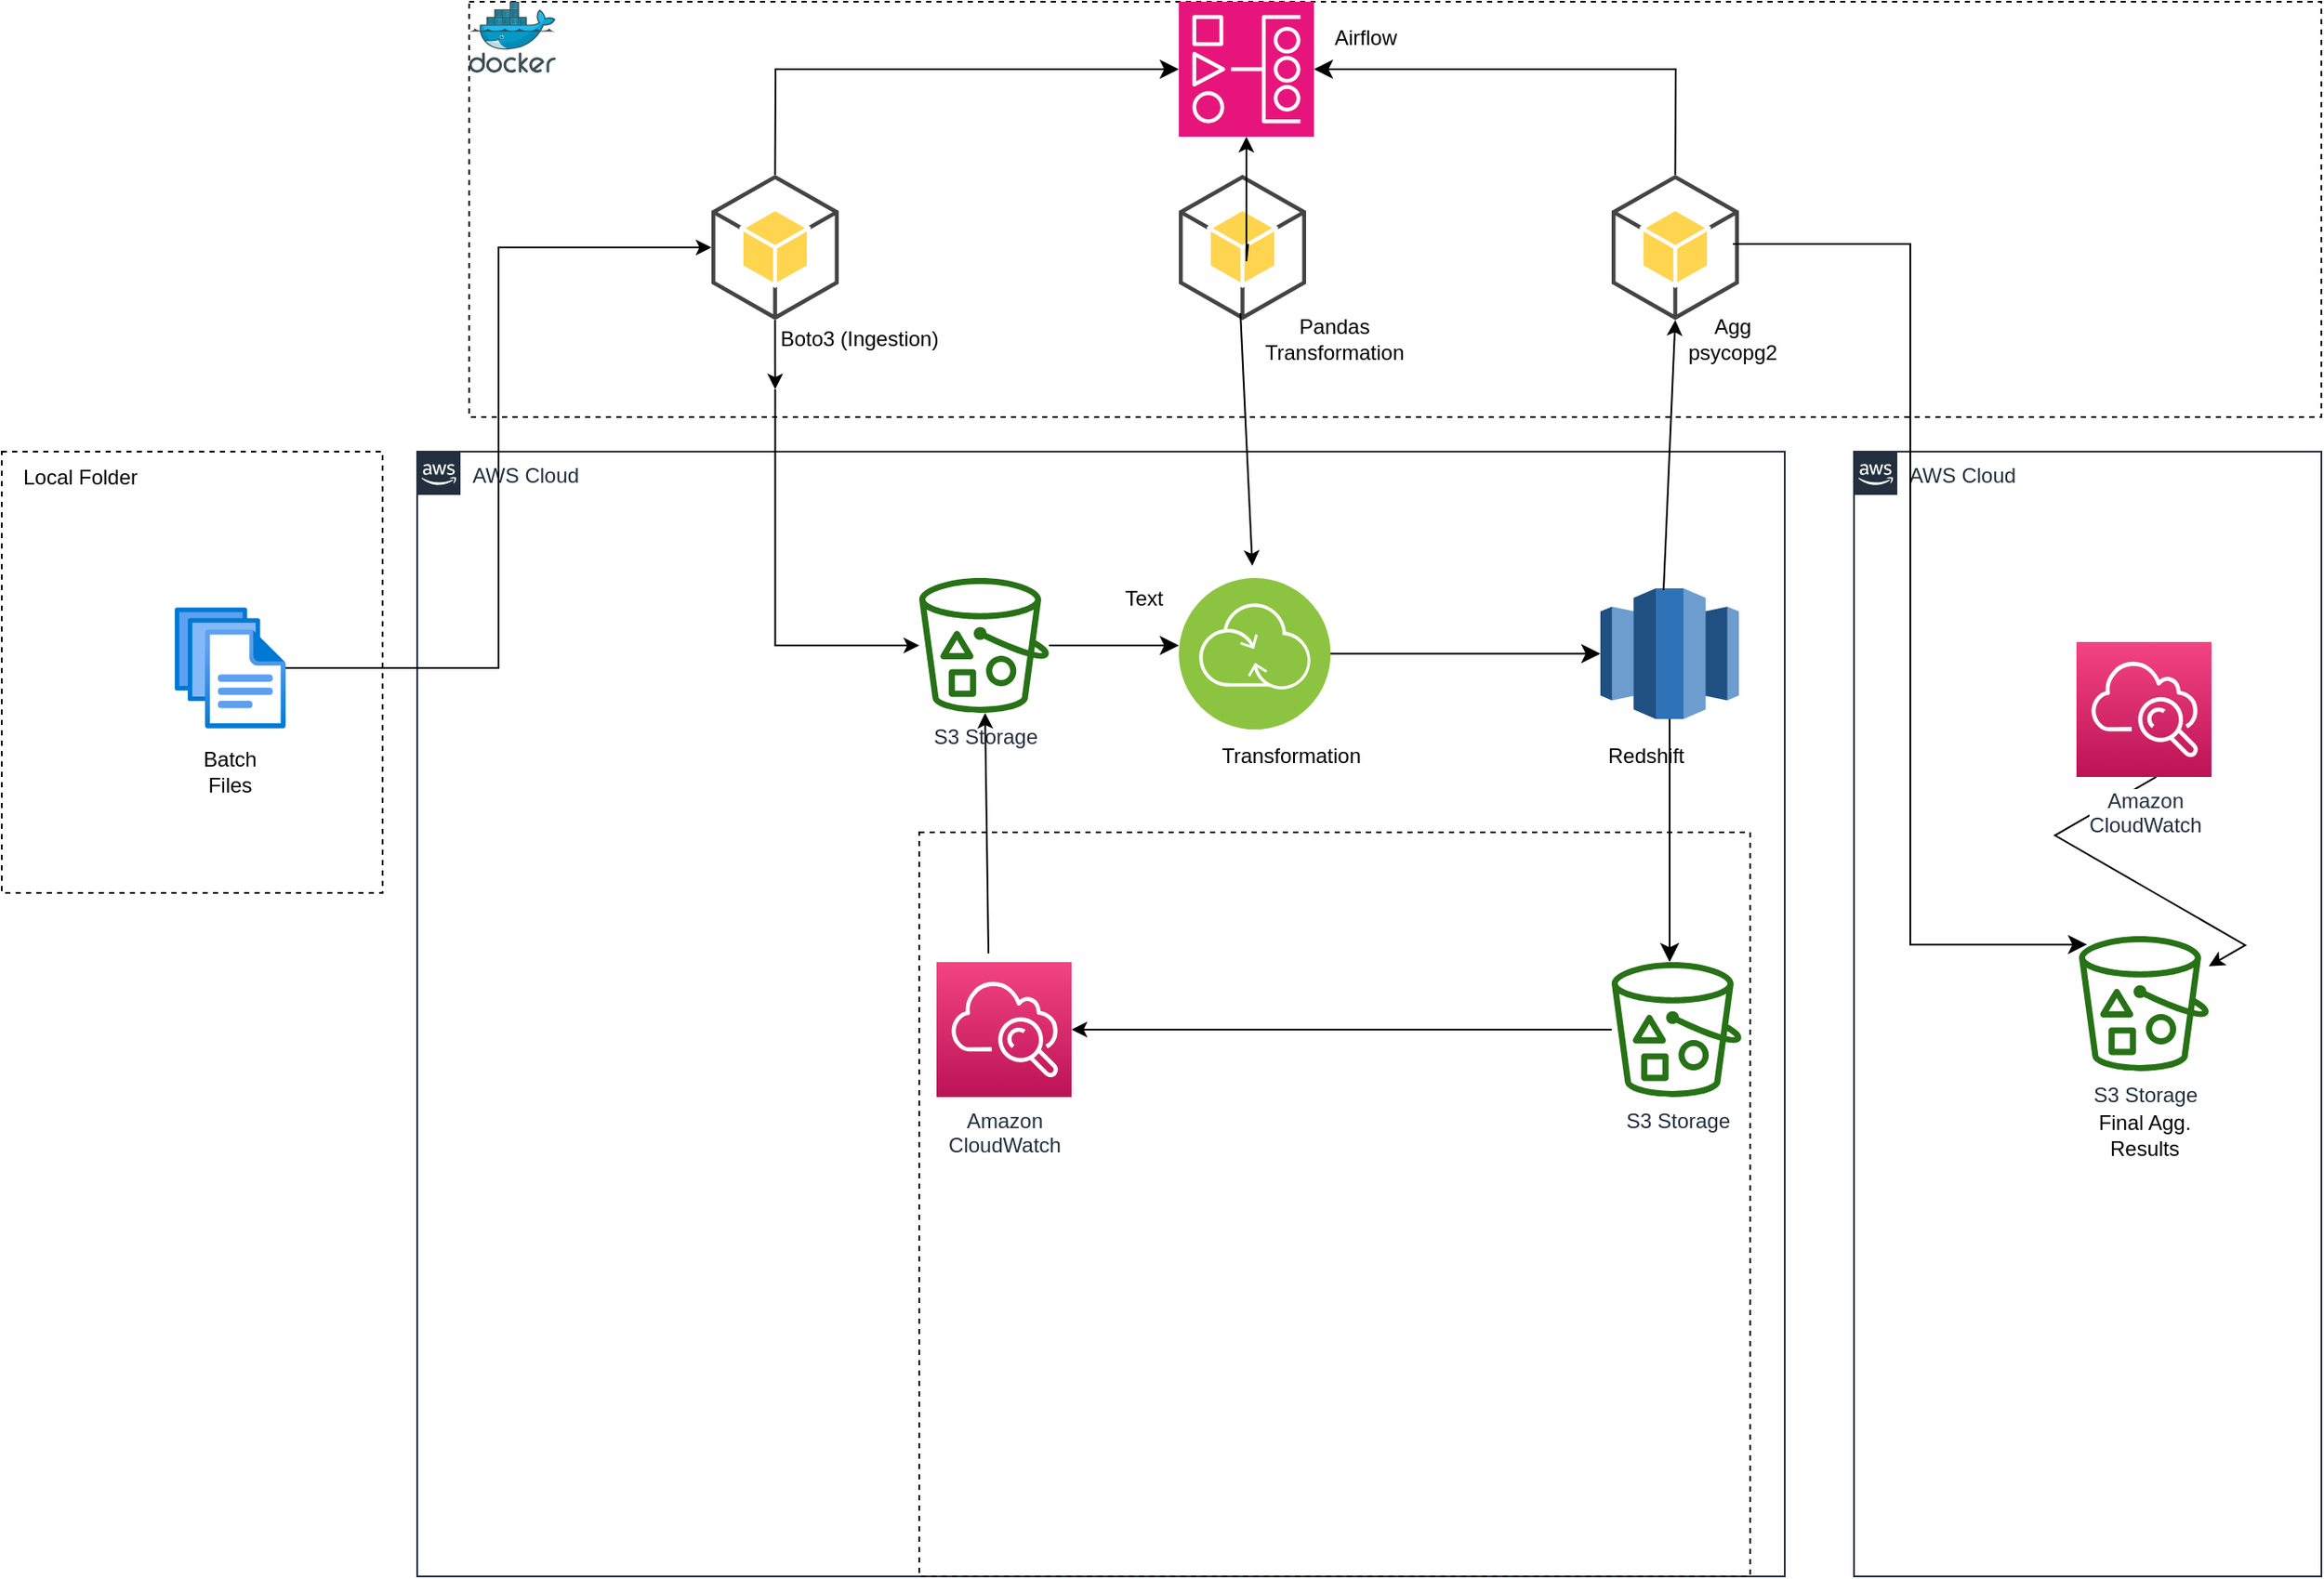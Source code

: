 <mxfile version="26.0.16">
  <diagram id="Ht1M8jgEwFfnCIfOTk4-" name="Page-1">
    <mxGraphModel dx="3297" dy="1956" grid="1" gridSize="10" guides="1" tooltips="1" connect="1" arrows="1" fold="1" page="1" pageScale="1" pageWidth="1169" pageHeight="827" math="0" shadow="0">
      <root>
        <mxCell id="0" />
        <mxCell id="1" parent="0" />
        <mxCell id="UEzPUAAOIrF-is8g5C7q-74" value="AWS Cloud" style="points=[[0,0],[0.25,0],[0.5,0],[0.75,0],[1,0],[1,0.25],[1,0.5],[1,0.75],[1,1],[0.75,1],[0.5,1],[0.25,1],[0,1],[0,0.75],[0,0.5],[0,0.25]];outlineConnect=0;gradientColor=none;html=1;whiteSpace=wrap;fontSize=12;fontStyle=0;shape=mxgraph.aws4.group;grIcon=mxgraph.aws4.group_aws_cloud_alt;strokeColor=#232F3E;fillColor=none;verticalAlign=top;align=left;spacingLeft=30;fontColor=#232F3E;dashed=0;labelBackgroundColor=#ffffff;container=1;pointerEvents=0;collapsible=0;recursiveResize=0;" parent="1" vertex="1">
          <mxGeometry x="20" y="80" width="790" height="650" as="geometry" />
        </mxCell>
        <mxCell id="UEzPUAAOIrF-is8g5C7q-77" value="S3 Storage" style="outlineConnect=0;fontColor=#232F3E;gradientColor=none;fillColor=#277116;strokeColor=none;dashed=0;verticalLabelPosition=bottom;verticalAlign=top;align=center;html=1;fontSize=12;fontStyle=0;aspect=fixed;pointerEvents=1;shape=mxgraph.aws4.bucket_with_objects;labelBackgroundColor=#ffffff;" parent="UEzPUAAOIrF-is8g5C7q-74" vertex="1">
          <mxGeometry x="290" y="73" width="75" height="78" as="geometry" />
        </mxCell>
        <mxCell id="YL5_77WFKHzcmVkcDnMJ-29" value="Redshift" style="text;html=1;align=center;verticalAlign=middle;whiteSpace=wrap;rounded=0;" vertex="1" parent="UEzPUAAOIrF-is8g5C7q-74">
          <mxGeometry x="680" y="160.5" width="60" height="30" as="geometry" />
        </mxCell>
        <mxCell id="YL5_77WFKHzcmVkcDnMJ-30" value="Transformation" style="text;html=1;align=center;verticalAlign=middle;whiteSpace=wrap;rounded=0;" vertex="1" parent="UEzPUAAOIrF-is8g5C7q-74">
          <mxGeometry x="475" y="160.5" width="60" height="30" as="geometry" />
        </mxCell>
        <mxCell id="UEzPUAAOIrF-is8g5C7q-107" value="" style="rounded=0;whiteSpace=wrap;html=1;labelBackgroundColor=none;fillColor=none;dashed=1;container=1;pointerEvents=0;collapsible=0;recursiveResize=0;" parent="UEzPUAAOIrF-is8g5C7q-74" vertex="1">
          <mxGeometry x="290" y="220" width="480" height="430" as="geometry" />
        </mxCell>
        <mxCell id="YL5_77WFKHzcmVkcDnMJ-81" value="S3 Storage" style="outlineConnect=0;fontColor=#232F3E;gradientColor=none;fillColor=#277116;strokeColor=none;dashed=0;verticalLabelPosition=bottom;verticalAlign=top;align=center;html=1;fontSize=12;fontStyle=0;aspect=fixed;pointerEvents=1;shape=mxgraph.aws4.bucket_with_objects;labelBackgroundColor=#ffffff;" vertex="1" parent="UEzPUAAOIrF-is8g5C7q-107">
          <mxGeometry x="400" y="75" width="75" height="78" as="geometry" />
        </mxCell>
        <mxCell id="YL5_77WFKHzcmVkcDnMJ-88" value="Amazon&lt;br&gt;CloudWatch&lt;br&gt;" style="outlineConnect=0;fontColor=#232F3E;gradientColor=#F34482;gradientDirection=north;fillColor=#BC1356;strokeColor=#ffffff;dashed=0;verticalLabelPosition=bottom;verticalAlign=top;align=center;html=1;fontSize=12;fontStyle=0;aspect=fixed;shape=mxgraph.aws4.resourceIcon;resIcon=mxgraph.aws4.cloudwatch;labelBackgroundColor=#ffffff;" vertex="1" parent="UEzPUAAOIrF-is8g5C7q-107">
          <mxGeometry x="10" y="75" width="78" height="78" as="geometry" />
        </mxCell>
        <mxCell id="YL5_77WFKHzcmVkcDnMJ-89" value="" style="endArrow=classic;html=1;rounded=0;" edge="1" parent="UEzPUAAOIrF-is8g5C7q-107" source="YL5_77WFKHzcmVkcDnMJ-81" target="YL5_77WFKHzcmVkcDnMJ-88">
          <mxGeometry width="50" height="50" relative="1" as="geometry">
            <mxPoint x="280" y="120" as="sourcePoint" />
            <mxPoint x="330" y="70" as="targetPoint" />
          </mxGeometry>
        </mxCell>
        <mxCell id="YL5_77WFKHzcmVkcDnMJ-92" value="" style="endArrow=classic;html=1;rounded=0;" edge="1" parent="UEzPUAAOIrF-is8g5C7q-107" target="UEzPUAAOIrF-is8g5C7q-77">
          <mxGeometry width="50" height="50" relative="1" as="geometry">
            <mxPoint x="40" y="70" as="sourcePoint" />
            <mxPoint x="90" y="20" as="targetPoint" />
          </mxGeometry>
        </mxCell>
        <mxCell id="YL5_77WFKHzcmVkcDnMJ-70" value="" style="image;aspect=fixed;perimeter=ellipsePerimeter;html=1;align=center;shadow=0;dashed=0;fontColor=#4277BB;labelBackgroundColor=default;fontSize=12;spacingTop=3;image=img/lib/ibm/infrastructure/transformation_connectivity.svg;" vertex="1" parent="UEzPUAAOIrF-is8g5C7q-74">
          <mxGeometry x="440" y="73" width="87.5" height="87.5" as="geometry" />
        </mxCell>
        <mxCell id="YL5_77WFKHzcmVkcDnMJ-27" value="" style="outlineConnect=0;dashed=0;verticalLabelPosition=bottom;verticalAlign=top;align=center;html=1;shape=mxgraph.aws3.redshift;fillColor=#2E73B8;gradientColor=none;" vertex="1" parent="UEzPUAAOIrF-is8g5C7q-74">
          <mxGeometry x="683.5" y="79" width="80" height="75.5" as="geometry" />
        </mxCell>
        <mxCell id="YL5_77WFKHzcmVkcDnMJ-80" value="" style="edgeStyle=elbowEdgeStyle;elbow=horizontal;endArrow=classic;html=1;curved=0;rounded=0;endSize=8;startSize=8;exitX=1;exitY=0.5;exitDx=0;exitDy=0;entryX=0;entryY=0.5;entryDx=0;entryDy=0;entryPerimeter=0;" edge="1" parent="UEzPUAAOIrF-is8g5C7q-74" source="YL5_77WFKHzcmVkcDnMJ-70" target="YL5_77WFKHzcmVkcDnMJ-27">
          <mxGeometry width="50" height="50" relative="1" as="geometry">
            <mxPoint x="370" y="160" as="sourcePoint" />
            <mxPoint x="420" y="110" as="targetPoint" />
            <Array as="points">
              <mxPoint x="560" y="117" />
            </Array>
          </mxGeometry>
        </mxCell>
        <mxCell id="YL5_77WFKHzcmVkcDnMJ-82" value="" style="edgeStyle=elbowEdgeStyle;elbow=horizontal;endArrow=classic;html=1;curved=0;rounded=0;endSize=8;startSize=8;exitX=0.5;exitY=1;exitDx=0;exitDy=0;exitPerimeter=0;" edge="1" parent="UEzPUAAOIrF-is8g5C7q-74" source="YL5_77WFKHzcmVkcDnMJ-27" target="YL5_77WFKHzcmVkcDnMJ-81">
          <mxGeometry width="50" height="50" relative="1" as="geometry">
            <mxPoint x="745.01" y="155" as="sourcePoint" />
            <mxPoint x="700.002" y="334" as="targetPoint" />
          </mxGeometry>
        </mxCell>
        <mxCell id="YL5_77WFKHzcmVkcDnMJ-97" value="" style="endArrow=classic;html=1;rounded=0;entryX=0.5;entryY=1;entryDx=0;entryDy=0;entryPerimeter=0;" edge="1" parent="UEzPUAAOIrF-is8g5C7q-74" target="YL5_77WFKHzcmVkcDnMJ-64">
          <mxGeometry width="50" height="50" relative="1" as="geometry">
            <mxPoint x="720" y="80" as="sourcePoint" />
            <mxPoint x="770" y="30" as="targetPoint" />
          </mxGeometry>
        </mxCell>
        <mxCell id="UEzPUAAOIrF-is8g5C7q-75" value="AWS Cloud" style="points=[[0,0],[0.25,0],[0.5,0],[0.75,0],[1,0],[1,0.25],[1,0.5],[1,0.75],[1,1],[0.75,1],[0.5,1],[0.25,1],[0,1],[0,0.75],[0,0.5],[0,0.25]];outlineConnect=0;gradientColor=none;html=1;whiteSpace=wrap;fontSize=12;fontStyle=0;shape=mxgraph.aws4.group;grIcon=mxgraph.aws4.group_aws_cloud_alt;strokeColor=#232F3E;fillColor=none;verticalAlign=top;align=left;spacingLeft=30;fontColor=#232F3E;dashed=0;labelBackgroundColor=#ffffff;container=1;pointerEvents=0;collapsible=0;recursiveResize=0;" parent="1" vertex="1">
          <mxGeometry x="850" y="80" width="270" height="650" as="geometry" />
        </mxCell>
        <mxCell id="YL5_77WFKHzcmVkcDnMJ-96" value="S3 Storage" style="outlineConnect=0;fontColor=#232F3E;gradientColor=none;fillColor=#277116;strokeColor=none;dashed=0;verticalLabelPosition=bottom;verticalAlign=top;align=center;html=1;fontSize=12;fontStyle=0;aspect=fixed;pointerEvents=1;shape=mxgraph.aws4.bucket_with_objects;labelBackgroundColor=#ffffff;" vertex="1" parent="UEzPUAAOIrF-is8g5C7q-75">
          <mxGeometry x="130" y="280" width="75" height="78" as="geometry" />
        </mxCell>
        <mxCell id="YL5_77WFKHzcmVkcDnMJ-119" value="Final Agg. Results" style="text;html=1;align=center;verticalAlign=middle;whiteSpace=wrap;rounded=0;" vertex="1" parent="UEzPUAAOIrF-is8g5C7q-75">
          <mxGeometry x="137.5" y="380" width="60" height="30" as="geometry" />
        </mxCell>
        <mxCell id="YL5_77WFKHzcmVkcDnMJ-122" value="" style="edgeStyle=isometricEdgeStyle;rounded=0;orthogonalLoop=1;jettySize=auto;html=1;" edge="1" parent="UEzPUAAOIrF-is8g5C7q-75" target="YL5_77WFKHzcmVkcDnMJ-96">
          <mxGeometry relative="1" as="geometry">
            <mxPoint x="174.61" y="187.997" as="sourcePoint" />
            <mxPoint x="251.102" y="313.834" as="targetPoint" />
          </mxGeometry>
        </mxCell>
        <mxCell id="YL5_77WFKHzcmVkcDnMJ-120" value="Amazon&lt;br&gt;CloudWatch&lt;br&gt;" style="outlineConnect=0;fontColor=#232F3E;gradientColor=#F34482;gradientDirection=north;fillColor=#BC1356;strokeColor=#ffffff;dashed=0;verticalLabelPosition=bottom;verticalAlign=top;align=center;html=1;fontSize=12;fontStyle=0;aspect=fixed;shape=mxgraph.aws4.resourceIcon;resIcon=mxgraph.aws4.cloudwatch;labelBackgroundColor=#ffffff;" vertex="1" parent="UEzPUAAOIrF-is8g5C7q-75">
          <mxGeometry x="128.5" y="110" width="78" height="78" as="geometry" />
        </mxCell>
        <mxCell id="YL5_77WFKHzcmVkcDnMJ-13" value="" style="edgeStyle=orthogonalEdgeStyle;rounded=0;orthogonalLoop=1;jettySize=auto;html=1;" edge="1" parent="1" target="UEzPUAAOIrF-is8g5C7q-77">
          <mxGeometry relative="1" as="geometry">
            <mxPoint x="226.8" y="44" as="sourcePoint" />
            <Array as="points">
              <mxPoint x="360" y="192" />
              <mxPoint x="360" y="192" />
            </Array>
          </mxGeometry>
        </mxCell>
        <mxCell id="YL5_77WFKHzcmVkcDnMJ-12" value="" style="edgeStyle=orthogonalEdgeStyle;rounded=0;orthogonalLoop=1;jettySize=auto;html=1;entryX=0;entryY=0.5;entryDx=0;entryDy=0;entryPerimeter=0;" edge="1" parent="1" source="YL5_77WFKHzcmVkcDnMJ-1" target="YL5_77WFKHzcmVkcDnMJ-10">
          <mxGeometry relative="1" as="geometry" />
        </mxCell>
        <mxCell id="YL5_77WFKHzcmVkcDnMJ-1" value="" style="image;aspect=fixed;html=1;points=[];align=center;fontSize=12;image=img/lib/azure2/general/Files.svg;" vertex="1" parent="1">
          <mxGeometry x="-120" y="170" width="64" height="70" as="geometry" />
        </mxCell>
        <mxCell id="YL5_77WFKHzcmVkcDnMJ-25" value="Batch Files" style="text;html=1;align=center;verticalAlign=middle;whiteSpace=wrap;rounded=0;" vertex="1" parent="1">
          <mxGeometry x="-118" y="250" width="60" height="30" as="geometry" />
        </mxCell>
        <mxCell id="YL5_77WFKHzcmVkcDnMJ-47" value="" style="rounded=0;whiteSpace=wrap;html=1;labelBackgroundColor=none;fillColor=none;dashed=1;container=1;pointerEvents=0;collapsible=0;recursiveResize=0;" vertex="1" parent="1">
          <mxGeometry x="50" y="-180" width="1070" height="240" as="geometry" />
        </mxCell>
        <mxCell id="YL5_77WFKHzcmVkcDnMJ-37" value="" style="image;sketch=0;aspect=fixed;html=1;points=[];align=center;fontSize=12;image=img/lib/mscae/Docker.svg;" vertex="1" parent="YL5_77WFKHzcmVkcDnMJ-47">
          <mxGeometry width="50" height="41" as="geometry" />
        </mxCell>
        <mxCell id="YL5_77WFKHzcmVkcDnMJ-33" value="" style="sketch=0;points=[[0,0,0],[0.25,0,0],[0.5,0,0],[0.75,0,0],[1,0,0],[0,1,0],[0.25,1,0],[0.5,1,0],[0.75,1,0],[1,1,0],[0,0.25,0],[0,0.5,0],[0,0.75,0],[1,0.25,0],[1,0.5,0],[1,0.75,0]];outlineConnect=0;fontColor=#232F3E;fillColor=#E7157B;strokeColor=#ffffff;dashed=0;verticalLabelPosition=bottom;verticalAlign=top;align=center;html=1;fontSize=12;fontStyle=0;aspect=fixed;shape=mxgraph.aws4.resourceIcon;resIcon=mxgraph.aws4.managed_workflows_for_apache_airflow;" vertex="1" parent="YL5_77WFKHzcmVkcDnMJ-47">
          <mxGeometry x="410" width="78" height="78" as="geometry" />
        </mxCell>
        <mxCell id="YL5_77WFKHzcmVkcDnMJ-10" value="" style="outlineConnect=0;dashed=0;verticalLabelPosition=bottom;verticalAlign=top;align=center;html=1;shape=mxgraph.aws3.android;fillColor=#FFD44F;gradientColor=none;" vertex="1" parent="YL5_77WFKHzcmVkcDnMJ-47">
          <mxGeometry x="140" y="100" width="73.5" height="84" as="geometry" />
        </mxCell>
        <mxCell id="YL5_77WFKHzcmVkcDnMJ-63" value="" style="outlineConnect=0;dashed=0;verticalLabelPosition=bottom;verticalAlign=top;align=center;html=1;shape=mxgraph.aws3.android;fillColor=#FFD44F;gradientColor=none;" vertex="1" parent="YL5_77WFKHzcmVkcDnMJ-47">
          <mxGeometry x="410" y="100" width="73.5" height="84" as="geometry" />
        </mxCell>
        <mxCell id="YL5_77WFKHzcmVkcDnMJ-64" value="" style="outlineConnect=0;dashed=0;verticalLabelPosition=bottom;verticalAlign=top;align=center;html=1;shape=mxgraph.aws3.android;fillColor=#FFD44F;gradientColor=none;" vertex="1" parent="YL5_77WFKHzcmVkcDnMJ-47">
          <mxGeometry x="660" y="100" width="73.5" height="84" as="geometry" />
        </mxCell>
        <mxCell id="YL5_77WFKHzcmVkcDnMJ-65" value="" style="edgeStyle=elbowEdgeStyle;elbow=horizontal;endArrow=classic;html=1;curved=0;rounded=0;endSize=8;startSize=8;exitX=0.5;exitY=0;exitDx=0;exitDy=0;exitPerimeter=0;" edge="1" parent="YL5_77WFKHzcmVkcDnMJ-47" source="YL5_77WFKHzcmVkcDnMJ-10" target="YL5_77WFKHzcmVkcDnMJ-33">
          <mxGeometry width="50" height="50" relative="1" as="geometry">
            <mxPoint x="410" y="280" as="sourcePoint" />
            <mxPoint x="460" y="230" as="targetPoint" />
            <Array as="points">
              <mxPoint x="177" y="80" />
              <mxPoint x="290" y="80" />
            </Array>
          </mxGeometry>
        </mxCell>
        <mxCell id="YL5_77WFKHzcmVkcDnMJ-69" value="" style="edgeStyle=elbowEdgeStyle;elbow=horizontal;endArrow=classic;html=1;curved=0;rounded=0;endSize=8;startSize=8;exitX=0.5;exitY=0;exitDx=0;exitDy=0;exitPerimeter=0;entryX=1;entryY=0.5;entryDx=0;entryDy=0;entryPerimeter=0;" edge="1" parent="YL5_77WFKHzcmVkcDnMJ-47" source="YL5_77WFKHzcmVkcDnMJ-64" target="YL5_77WFKHzcmVkcDnMJ-33">
          <mxGeometry width="50" height="50" relative="1" as="geometry">
            <mxPoint x="410" y="280" as="sourcePoint" />
            <mxPoint x="460" y="230" as="targetPoint" />
            <Array as="points">
              <mxPoint x="697" y="80" />
            </Array>
          </mxGeometry>
        </mxCell>
        <mxCell id="YL5_77WFKHzcmVkcDnMJ-78" value="Boto3 (Ingestion)" style="text;html=1;align=center;verticalAlign=middle;resizable=0;points=[];autosize=1;strokeColor=none;fillColor=none;" vertex="1" parent="YL5_77WFKHzcmVkcDnMJ-47">
          <mxGeometry x="170" y="180" width="110" height="30" as="geometry" />
        </mxCell>
        <mxCell id="YL5_77WFKHzcmVkcDnMJ-86" value="Airflow" style="text;html=1;align=center;verticalAlign=middle;whiteSpace=wrap;rounded=0;" vertex="1" parent="YL5_77WFKHzcmVkcDnMJ-47">
          <mxGeometry x="488" y="6" width="60" height="30" as="geometry" />
        </mxCell>
        <mxCell id="YL5_77WFKHzcmVkcDnMJ-73" value="" style="endArrow=classic;html=1;rounded=0;exitX=0.5;exitY=1;exitDx=0;exitDy=0;exitPerimeter=0;" edge="1" parent="YL5_77WFKHzcmVkcDnMJ-47">
          <mxGeometry width="50" height="50" relative="1" as="geometry">
            <mxPoint x="445.55" y="180" as="sourcePoint" />
            <mxPoint x="452.45" y="326.039" as="targetPoint" />
          </mxGeometry>
        </mxCell>
        <mxCell id="YL5_77WFKHzcmVkcDnMJ-98" value="" style="edgeStyle=elbowEdgeStyle;elbow=horizontal;endArrow=classic;html=1;curved=0;rounded=0;endSize=8;startSize=8;entryX=0.462;entryY=-0.002;entryDx=0;entryDy=0;entryPerimeter=0;" edge="1" parent="YL5_77WFKHzcmVkcDnMJ-47">
          <mxGeometry width="50" height="50" relative="1" as="geometry">
            <mxPoint x="730" y="140" as="sourcePoint" />
            <mxPoint x="934.651" y="544.844" as="targetPoint" />
          </mxGeometry>
        </mxCell>
        <mxCell id="YL5_77WFKHzcmVkcDnMJ-99" value="Pandas Transformation" style="text;html=1;align=center;verticalAlign=middle;whiteSpace=wrap;rounded=0;" vertex="1" parent="YL5_77WFKHzcmVkcDnMJ-47">
          <mxGeometry x="470" y="180" width="60" height="30" as="geometry" />
        </mxCell>
        <mxCell id="YL5_77WFKHzcmVkcDnMJ-100" value="Agg psycopg2" style="text;html=1;align=center;verticalAlign=middle;whiteSpace=wrap;rounded=0;" vertex="1" parent="YL5_77WFKHzcmVkcDnMJ-47">
          <mxGeometry x="700" y="180" width="60" height="30" as="geometry" />
        </mxCell>
        <mxCell id="YL5_77WFKHzcmVkcDnMJ-68" value="" style="endArrow=classic;html=1;rounded=0;entryX=0.5;entryY=1;entryDx=0;entryDy=0;entryPerimeter=0;" edge="1" parent="1" target="YL5_77WFKHzcmVkcDnMJ-33">
          <mxGeometry width="50" height="50" relative="1" as="geometry">
            <mxPoint x="499" y="-30" as="sourcePoint" />
            <mxPoint x="510" y="90" as="targetPoint" />
            <Array as="points">
              <mxPoint x="500" y="-40" />
              <mxPoint x="499" y="-30" />
            </Array>
          </mxGeometry>
        </mxCell>
        <mxCell id="YL5_77WFKHzcmVkcDnMJ-76" value="" style="edgeStyle=elbowEdgeStyle;elbow=horizontal;endArrow=classic;html=1;curved=0;rounded=0;endSize=8;startSize=8;" edge="1" parent="1" source="UEzPUAAOIrF-is8g5C7q-77">
          <mxGeometry width="50" height="50" relative="1" as="geometry">
            <mxPoint x="460" y="140" as="sourcePoint" />
            <mxPoint x="460" y="192" as="targetPoint" />
          </mxGeometry>
        </mxCell>
        <mxCell id="YL5_77WFKHzcmVkcDnMJ-77" value="" style="edgeStyle=orthogonalEdgeStyle;rounded=0;orthogonalLoop=1;jettySize=auto;html=1;" edge="1" parent="1" source="YL5_77WFKHzcmVkcDnMJ-10">
          <mxGeometry relative="1" as="geometry">
            <mxPoint x="227" y="14" as="sourcePoint" />
            <mxPoint x="226.8" y="44" as="targetPoint" />
            <Array as="points" />
          </mxGeometry>
        </mxCell>
        <mxCell id="YL5_77WFKHzcmVkcDnMJ-101" value="" style="rounded=0;whiteSpace=wrap;html=1;labelBackgroundColor=none;fillColor=none;dashed=1;container=1;pointerEvents=0;collapsible=0;recursiveResize=0;" vertex="1" parent="1">
          <mxGeometry x="-220" y="80" width="220" height="255" as="geometry" />
        </mxCell>
        <mxCell id="YL5_77WFKHzcmVkcDnMJ-117" value="Local Folder" style="text;html=1;align=center;verticalAlign=middle;resizable=0;points=[];autosize=1;strokeColor=none;fillColor=none;" vertex="1" parent="YL5_77WFKHzcmVkcDnMJ-101">
          <mxGeometry width="90" height="30" as="geometry" />
        </mxCell>
        <mxCell id="YL5_77WFKHzcmVkcDnMJ-118" value="Text" style="text;html=1;align=center;verticalAlign=middle;whiteSpace=wrap;rounded=0;" vertex="1" parent="1">
          <mxGeometry x="410" y="150" width="60" height="30" as="geometry" />
        </mxCell>
      </root>
    </mxGraphModel>
  </diagram>
</mxfile>
